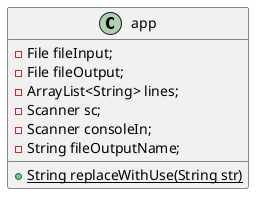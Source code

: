 @startuml
'https://plantuml.com/class-diagram

class app{
    - File fileInput;
    - File fileOutput;
    - ArrayList<String> lines;
    - Scanner sc;
    - Scanner consoleIn;
    - String fileOutputName;
    + {static} String replaceWithUse(String str)
}
@enduml